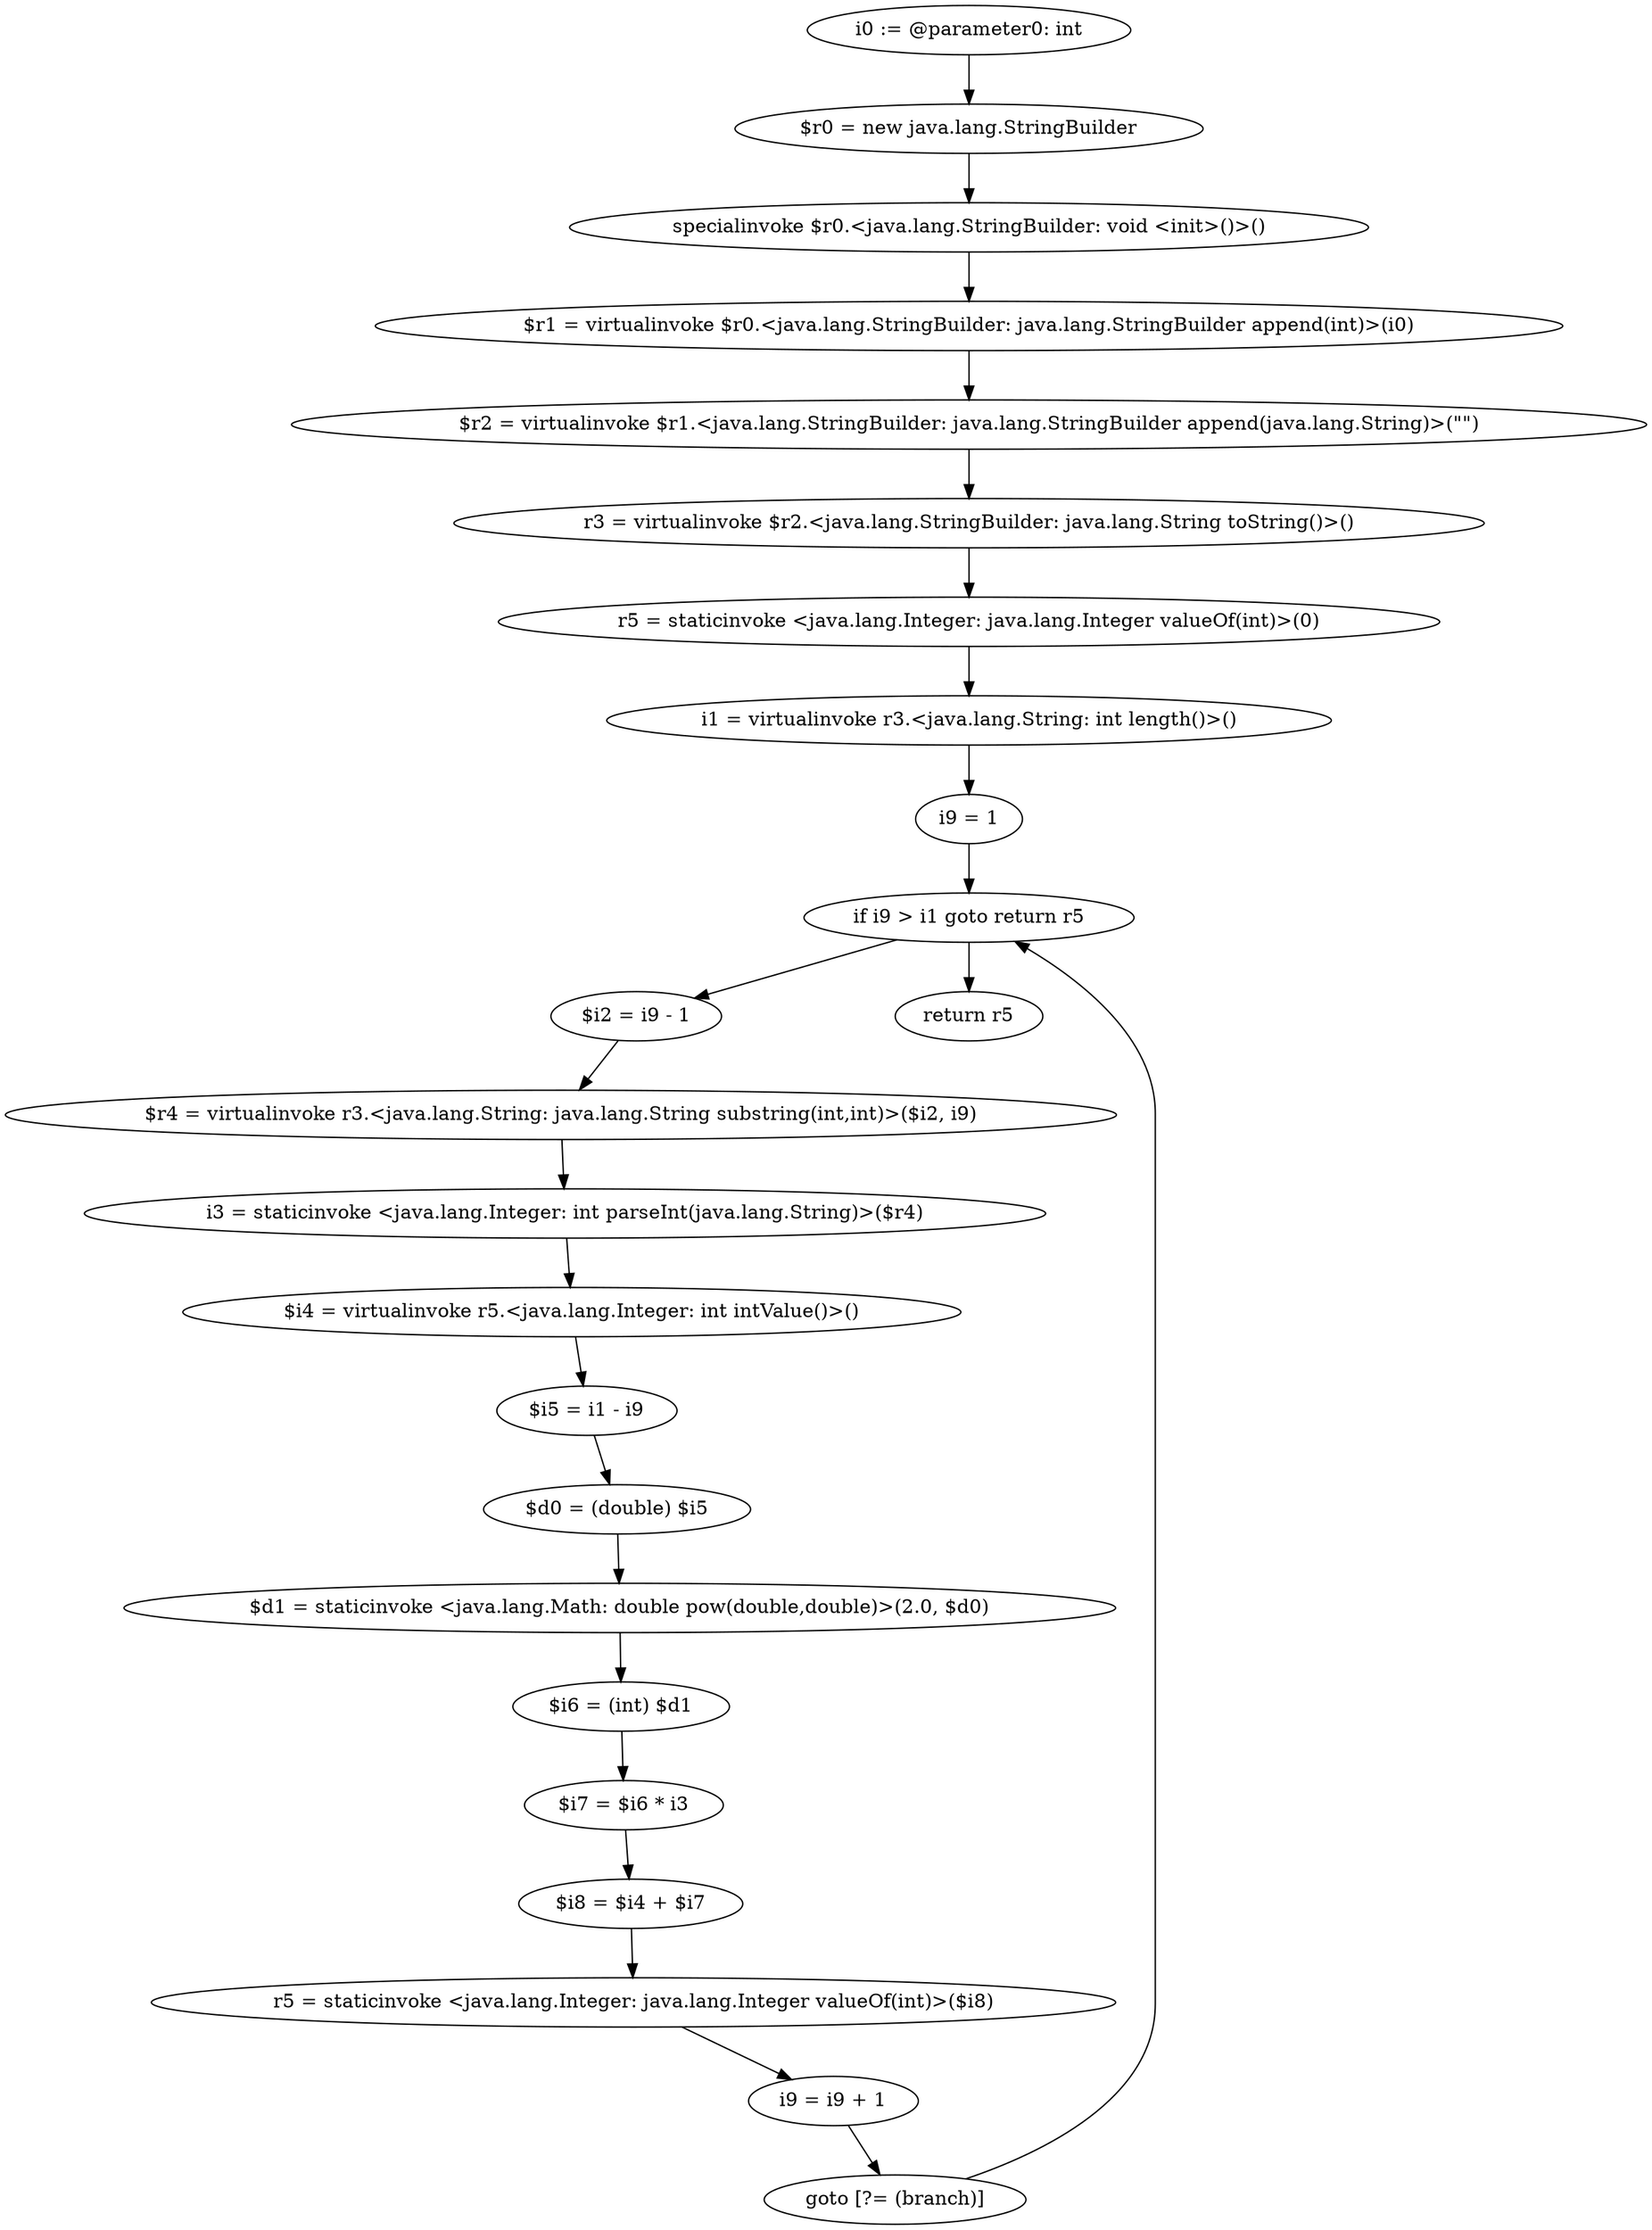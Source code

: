 digraph "unitGraph" {
    "i0 := @parameter0: int"
    "$r0 = new java.lang.StringBuilder"
    "specialinvoke $r0.<java.lang.StringBuilder: void <init>()>()"
    "$r1 = virtualinvoke $r0.<java.lang.StringBuilder: java.lang.StringBuilder append(int)>(i0)"
    "$r2 = virtualinvoke $r1.<java.lang.StringBuilder: java.lang.StringBuilder append(java.lang.String)>(\"\")"
    "r3 = virtualinvoke $r2.<java.lang.StringBuilder: java.lang.String toString()>()"
    "r5 = staticinvoke <java.lang.Integer: java.lang.Integer valueOf(int)>(0)"
    "i1 = virtualinvoke r3.<java.lang.String: int length()>()"
    "i9 = 1"
    "if i9 > i1 goto return r5"
    "$i2 = i9 - 1"
    "$r4 = virtualinvoke r3.<java.lang.String: java.lang.String substring(int,int)>($i2, i9)"
    "i3 = staticinvoke <java.lang.Integer: int parseInt(java.lang.String)>($r4)"
    "$i4 = virtualinvoke r5.<java.lang.Integer: int intValue()>()"
    "$i5 = i1 - i9"
    "$d0 = (double) $i5"
    "$d1 = staticinvoke <java.lang.Math: double pow(double,double)>(2.0, $d0)"
    "$i6 = (int) $d1"
    "$i7 = $i6 * i3"
    "$i8 = $i4 + $i7"
    "r5 = staticinvoke <java.lang.Integer: java.lang.Integer valueOf(int)>($i8)"
    "i9 = i9 + 1"
    "goto [?= (branch)]"
    "return r5"
    "i0 := @parameter0: int"->"$r0 = new java.lang.StringBuilder";
    "$r0 = new java.lang.StringBuilder"->"specialinvoke $r0.<java.lang.StringBuilder: void <init>()>()";
    "specialinvoke $r0.<java.lang.StringBuilder: void <init>()>()"->"$r1 = virtualinvoke $r0.<java.lang.StringBuilder: java.lang.StringBuilder append(int)>(i0)";
    "$r1 = virtualinvoke $r0.<java.lang.StringBuilder: java.lang.StringBuilder append(int)>(i0)"->"$r2 = virtualinvoke $r1.<java.lang.StringBuilder: java.lang.StringBuilder append(java.lang.String)>(\"\")";
    "$r2 = virtualinvoke $r1.<java.lang.StringBuilder: java.lang.StringBuilder append(java.lang.String)>(\"\")"->"r3 = virtualinvoke $r2.<java.lang.StringBuilder: java.lang.String toString()>()";
    "r3 = virtualinvoke $r2.<java.lang.StringBuilder: java.lang.String toString()>()"->"r5 = staticinvoke <java.lang.Integer: java.lang.Integer valueOf(int)>(0)";
    "r5 = staticinvoke <java.lang.Integer: java.lang.Integer valueOf(int)>(0)"->"i1 = virtualinvoke r3.<java.lang.String: int length()>()";
    "i1 = virtualinvoke r3.<java.lang.String: int length()>()"->"i9 = 1";
    "i9 = 1"->"if i9 > i1 goto return r5";
    "if i9 > i1 goto return r5"->"$i2 = i9 - 1";
    "if i9 > i1 goto return r5"->"return r5";
    "$i2 = i9 - 1"->"$r4 = virtualinvoke r3.<java.lang.String: java.lang.String substring(int,int)>($i2, i9)";
    "$r4 = virtualinvoke r3.<java.lang.String: java.lang.String substring(int,int)>($i2, i9)"->"i3 = staticinvoke <java.lang.Integer: int parseInt(java.lang.String)>($r4)";
    "i3 = staticinvoke <java.lang.Integer: int parseInt(java.lang.String)>($r4)"->"$i4 = virtualinvoke r5.<java.lang.Integer: int intValue()>()";
    "$i4 = virtualinvoke r5.<java.lang.Integer: int intValue()>()"->"$i5 = i1 - i9";
    "$i5 = i1 - i9"->"$d0 = (double) $i5";
    "$d0 = (double) $i5"->"$d1 = staticinvoke <java.lang.Math: double pow(double,double)>(2.0, $d0)";
    "$d1 = staticinvoke <java.lang.Math: double pow(double,double)>(2.0, $d0)"->"$i6 = (int) $d1";
    "$i6 = (int) $d1"->"$i7 = $i6 * i3";
    "$i7 = $i6 * i3"->"$i8 = $i4 + $i7";
    "$i8 = $i4 + $i7"->"r5 = staticinvoke <java.lang.Integer: java.lang.Integer valueOf(int)>($i8)";
    "r5 = staticinvoke <java.lang.Integer: java.lang.Integer valueOf(int)>($i8)"->"i9 = i9 + 1";
    "i9 = i9 + 1"->"goto [?= (branch)]";
    "goto [?= (branch)]"->"if i9 > i1 goto return r5";
}
